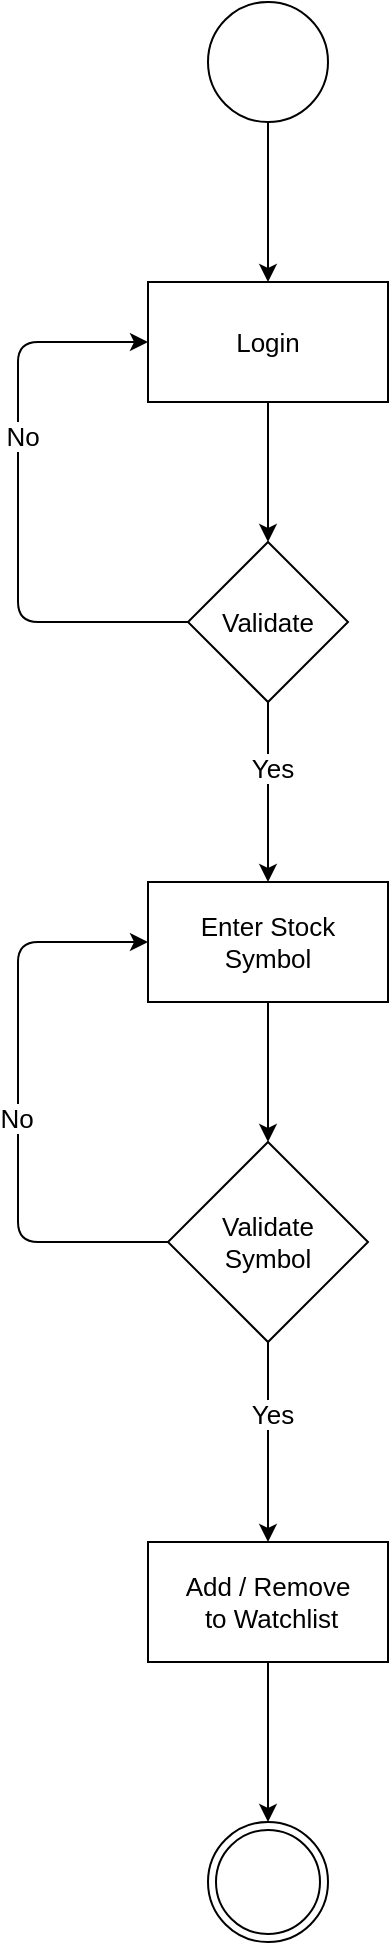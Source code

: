 <mxfile>
    <diagram id="vyEY21Yt6QbS2T0CRkBT" name="Page-1">
        <mxGraphModel dx="1133" dy="825" grid="1" gridSize="10" guides="1" tooltips="1" connect="1" arrows="1" fold="1" page="1" pageScale="1" pageWidth="850" pageHeight="1100" math="0" shadow="0">
            <root>
                <mxCell id="0"/>
                <mxCell id="1" parent="0"/>
                <mxCell id="4" value="" style="edgeStyle=none;html=1;fontSize=13;" parent="1" source="2" target="3" edge="1">
                    <mxGeometry relative="1" as="geometry"/>
                </mxCell>
                <mxCell id="2" value="" style="ellipse;fontSize=13;" parent="1" vertex="1">
                    <mxGeometry x="428" y="65" width="60" height="60" as="geometry"/>
                </mxCell>
                <mxCell id="6" value="" style="edgeStyle=none;html=1;fontSize=13;" parent="1" source="3" target="5" edge="1">
                    <mxGeometry relative="1" as="geometry"/>
                </mxCell>
                <mxCell id="3" value="Login" style="whiteSpace=wrap;html=1;fillColor=none;fontSize=13;" parent="1" vertex="1">
                    <mxGeometry x="398" y="205" width="120" height="60" as="geometry"/>
                </mxCell>
                <mxCell id="7" style="edgeStyle=orthogonalEdgeStyle;html=1;entryX=0;entryY=0.5;entryDx=0;entryDy=0;fontSize=13;" parent="1" source="5" target="3" edge="1">
                    <mxGeometry relative="1" as="geometry">
                        <Array as="points">
                            <mxPoint x="333" y="375"/>
                            <mxPoint x="333" y="235"/>
                        </Array>
                    </mxGeometry>
                </mxCell>
                <mxCell id="17" value="No" style="edgeLabel;html=1;align=center;verticalAlign=middle;resizable=0;points=[];fontSize=13;" parent="7" vertex="1" connectable="0">
                    <mxGeometry x="0.228" y="-2" relative="1" as="geometry">
                        <mxPoint as="offset"/>
                    </mxGeometry>
                </mxCell>
                <mxCell id="9" value="" style="edgeStyle=orthogonalEdgeStyle;html=1;fontSize=13;" parent="1" source="5" target="8" edge="1">
                    <mxGeometry relative="1" as="geometry"/>
                </mxCell>
                <mxCell id="18" value="Yes" style="edgeLabel;html=1;align=center;verticalAlign=middle;resizable=0;points=[];fontSize=13;" parent="9" vertex="1" connectable="0">
                    <mxGeometry x="-0.267" y="2" relative="1" as="geometry">
                        <mxPoint as="offset"/>
                    </mxGeometry>
                </mxCell>
                <mxCell id="5" value="Validate" style="rhombus;whiteSpace=wrap;html=1;fillColor=none;fontSize=13;" parent="1" vertex="1">
                    <mxGeometry x="418" y="335" width="80" height="80" as="geometry"/>
                </mxCell>
                <mxCell id="11" value="" style="edgeStyle=orthogonalEdgeStyle;html=1;fontSize=13;" parent="1" source="8" target="10" edge="1">
                    <mxGeometry relative="1" as="geometry"/>
                </mxCell>
                <mxCell id="8" value="Enter Stock Symbol" style="whiteSpace=wrap;html=1;fillColor=none;spacing=4;fontSize=13;" parent="1" vertex="1">
                    <mxGeometry x="398" y="505" width="120" height="60" as="geometry"/>
                </mxCell>
                <mxCell id="12" style="edgeStyle=orthogonalEdgeStyle;html=1;exitX=0;exitY=0.5;exitDx=0;exitDy=0;entryX=0;entryY=0.5;entryDx=0;entryDy=0;fontSize=13;" parent="1" source="10" target="8" edge="1">
                    <mxGeometry relative="1" as="geometry">
                        <Array as="points">
                            <mxPoint x="333" y="685"/>
                            <mxPoint x="333" y="535"/>
                        </Array>
                    </mxGeometry>
                </mxCell>
                <mxCell id="19" value="No" style="edgeLabel;html=1;align=center;verticalAlign=middle;resizable=0;points=[];fontSize=13;" parent="12" vertex="1" connectable="0">
                    <mxGeometry x="-0.055" y="1" relative="1" as="geometry">
                        <mxPoint as="offset"/>
                    </mxGeometry>
                </mxCell>
                <mxCell id="14" value="" style="edgeStyle=orthogonalEdgeStyle;html=1;fontSize=13;" parent="1" source="10" target="13" edge="1">
                    <mxGeometry relative="1" as="geometry"/>
                </mxCell>
                <mxCell id="20" value="Yes" style="edgeLabel;html=1;align=center;verticalAlign=middle;resizable=0;points=[];fontSize=13;" parent="14" vertex="1" connectable="0">
                    <mxGeometry x="-0.28" y="2" relative="1" as="geometry">
                        <mxPoint as="offset"/>
                    </mxGeometry>
                </mxCell>
                <mxCell id="10" value="Validate Symbol" style="rhombus;whiteSpace=wrap;html=1;fillColor=none;spacing=10;fontSize=13;" parent="1" vertex="1">
                    <mxGeometry x="408" y="635" width="100" height="100" as="geometry"/>
                </mxCell>
                <mxCell id="16" value="" style="edgeStyle=orthogonalEdgeStyle;html=1;fontSize=13;" parent="1" source="13" target="15" edge="1">
                    <mxGeometry relative="1" as="geometry"/>
                </mxCell>
                <mxCell id="13" value="Add / Remove&lt;br style=&quot;font-size: 13px;&quot;&gt;&amp;nbsp;to Watchlist" style="whiteSpace=wrap;html=1;fillColor=none;spacing=10;fontSize=13;" parent="1" vertex="1">
                    <mxGeometry x="398" y="835" width="120" height="60" as="geometry"/>
                </mxCell>
                <mxCell id="15" value="" style="ellipse;html=1;shape=endState;fontSize=13;" parent="1" vertex="1">
                    <mxGeometry x="428" y="975" width="60" height="60" as="geometry"/>
                </mxCell>
            </root>
        </mxGraphModel>
    </diagram>
</mxfile>